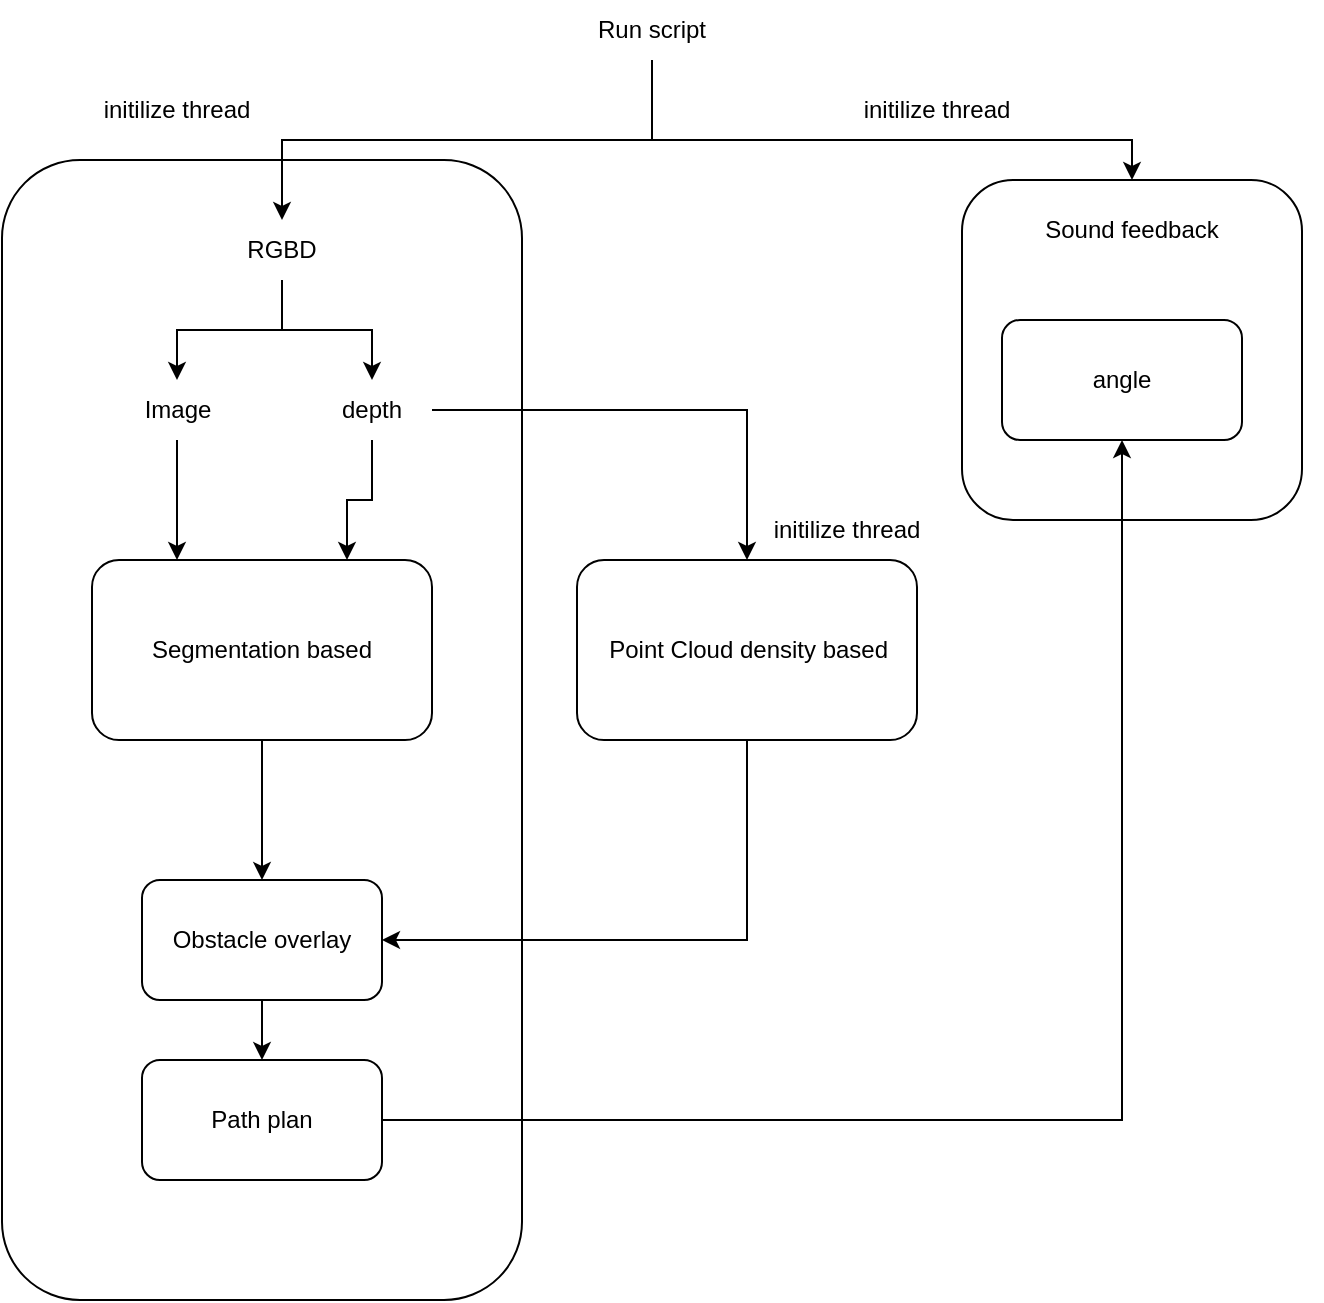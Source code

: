 <mxfile version="21.2.7" type="device">
  <diagram name="Page-1" id="8du9rX5M6xZWdqSMu-hF">
    <mxGraphModel dx="1562" dy="861" grid="1" gridSize="10" guides="1" tooltips="1" connect="1" arrows="1" fold="1" page="1" pageScale="1" pageWidth="850" pageHeight="1100" math="0" shadow="0">
      <root>
        <mxCell id="0" />
        <mxCell id="1" parent="0" />
        <mxCell id="E-QelR_9v1HaNUe5RPP1-6" value="" style="rounded=1;whiteSpace=wrap;html=1;" vertex="1" parent="1">
          <mxGeometry x="100" y="170" width="260" height="570" as="geometry" />
        </mxCell>
        <mxCell id="hk0Q2WR0_UCBGs09BkzN-53" style="edgeStyle=orthogonalEdgeStyle;rounded=0;orthogonalLoop=1;jettySize=auto;html=1;exitX=0.5;exitY=1;exitDx=0;exitDy=0;entryX=0.5;entryY=0;entryDx=0;entryDy=0;" parent="1" source="hk0Q2WR0_UCBGs09BkzN-32" target="hk0Q2WR0_UCBGs09BkzN-51" edge="1">
          <mxGeometry relative="1" as="geometry" />
        </mxCell>
        <mxCell id="hk0Q2WR0_UCBGs09BkzN-32" value="" style="rounded=1;whiteSpace=wrap;html=1;" parent="1" vertex="1">
          <mxGeometry x="145" y="370" width="170" height="90" as="geometry" />
        </mxCell>
        <mxCell id="hk0Q2WR0_UCBGs09BkzN-2" value="" style="rounded=1;whiteSpace=wrap;html=1;" parent="1" vertex="1">
          <mxGeometry x="580" y="180" width="170" height="170" as="geometry" />
        </mxCell>
        <mxCell id="hk0Q2WR0_UCBGs09BkzN-4" value="Sound feedback" style="text;html=1;strokeColor=none;fillColor=none;align=center;verticalAlign=middle;whiteSpace=wrap;rounded=0;" parent="1" vertex="1">
          <mxGeometry x="570" y="190" width="190" height="30" as="geometry" />
        </mxCell>
        <mxCell id="hk0Q2WR0_UCBGs09BkzN-6" value="angle" style="rounded=1;whiteSpace=wrap;html=1;" parent="1" vertex="1">
          <mxGeometry x="600" y="250" width="120" height="60" as="geometry" />
        </mxCell>
        <mxCell id="hk0Q2WR0_UCBGs09BkzN-9" style="edgeStyle=orthogonalEdgeStyle;rounded=0;orthogonalLoop=1;jettySize=auto;html=1;exitX=0.5;exitY=1;exitDx=0;exitDy=0;entryX=0.5;entryY=0;entryDx=0;entryDy=0;" parent="1" source="hk0Q2WR0_UCBGs09BkzN-8" target="hk0Q2WR0_UCBGs09BkzN-2" edge="1">
          <mxGeometry relative="1" as="geometry">
            <Array as="points">
              <mxPoint x="425" y="160" />
              <mxPoint x="665" y="160" />
            </Array>
          </mxGeometry>
        </mxCell>
        <mxCell id="E-QelR_9v1HaNUe5RPP1-5" style="edgeStyle=orthogonalEdgeStyle;rounded=0;orthogonalLoop=1;jettySize=auto;html=1;exitX=0.5;exitY=1;exitDx=0;exitDy=0;" edge="1" parent="1" source="hk0Q2WR0_UCBGs09BkzN-8" target="hk0Q2WR0_UCBGs09BkzN-16">
          <mxGeometry relative="1" as="geometry" />
        </mxCell>
        <mxCell id="hk0Q2WR0_UCBGs09BkzN-8" value="Run script" style="text;html=1;strokeColor=none;fillColor=none;align=center;verticalAlign=middle;whiteSpace=wrap;rounded=0;" parent="1" vertex="1">
          <mxGeometry x="395" y="90" width="60" height="30" as="geometry" />
        </mxCell>
        <mxCell id="hk0Q2WR0_UCBGs09BkzN-10" value="initilize thread" style="text;html=1;strokeColor=none;fillColor=none;align=center;verticalAlign=middle;whiteSpace=wrap;rounded=0;" parent="1" vertex="1">
          <mxGeometry x="510" y="130" width="115" height="30" as="geometry" />
        </mxCell>
        <mxCell id="hk0Q2WR0_UCBGs09BkzN-22" style="edgeStyle=orthogonalEdgeStyle;rounded=0;orthogonalLoop=1;jettySize=auto;html=1;exitX=0.5;exitY=1;exitDx=0;exitDy=0;entryX=0.5;entryY=0;entryDx=0;entryDy=0;" parent="1" source="hk0Q2WR0_UCBGs09BkzN-16" target="hk0Q2WR0_UCBGs09BkzN-18" edge="1">
          <mxGeometry relative="1" as="geometry" />
        </mxCell>
        <mxCell id="hk0Q2WR0_UCBGs09BkzN-23" style="edgeStyle=orthogonalEdgeStyle;rounded=0;orthogonalLoop=1;jettySize=auto;html=1;exitX=0.5;exitY=1;exitDx=0;exitDy=0;entryX=0.5;entryY=0;entryDx=0;entryDy=0;" parent="1" source="hk0Q2WR0_UCBGs09BkzN-16" target="hk0Q2WR0_UCBGs09BkzN-17" edge="1">
          <mxGeometry relative="1" as="geometry" />
        </mxCell>
        <mxCell id="hk0Q2WR0_UCBGs09BkzN-16" value="RGBD" style="text;html=1;strokeColor=none;fillColor=none;align=center;verticalAlign=middle;whiteSpace=wrap;rounded=0;" parent="1" vertex="1">
          <mxGeometry x="210" y="200" width="60" height="30" as="geometry" />
        </mxCell>
        <mxCell id="hk0Q2WR0_UCBGs09BkzN-43" style="edgeStyle=orthogonalEdgeStyle;rounded=0;orthogonalLoop=1;jettySize=auto;html=1;exitX=0.5;exitY=1;exitDx=0;exitDy=0;entryX=0.25;entryY=0;entryDx=0;entryDy=0;" parent="1" source="hk0Q2WR0_UCBGs09BkzN-17" target="hk0Q2WR0_UCBGs09BkzN-32" edge="1">
          <mxGeometry relative="1" as="geometry" />
        </mxCell>
        <mxCell id="hk0Q2WR0_UCBGs09BkzN-17" value="Image" style="text;html=1;strokeColor=none;fillColor=none;align=center;verticalAlign=middle;whiteSpace=wrap;rounded=0;" parent="1" vertex="1">
          <mxGeometry x="157.5" y="280" width="60" height="30" as="geometry" />
        </mxCell>
        <mxCell id="hk0Q2WR0_UCBGs09BkzN-40" style="edgeStyle=orthogonalEdgeStyle;rounded=0;orthogonalLoop=1;jettySize=auto;html=1;exitX=1;exitY=0.5;exitDx=0;exitDy=0;entryX=0.5;entryY=0;entryDx=0;entryDy=0;" parent="1" source="hk0Q2WR0_UCBGs09BkzN-18" target="hk0Q2WR0_UCBGs09BkzN-24" edge="1">
          <mxGeometry relative="1" as="geometry" />
        </mxCell>
        <mxCell id="E-QelR_9v1HaNUe5RPP1-19" value="" style="edgeStyle=orthogonalEdgeStyle;rounded=0;orthogonalLoop=1;jettySize=auto;html=1;entryX=0.75;entryY=0;entryDx=0;entryDy=0;" edge="1" parent="1" source="hk0Q2WR0_UCBGs09BkzN-18" target="hk0Q2WR0_UCBGs09BkzN-32">
          <mxGeometry relative="1" as="geometry" />
        </mxCell>
        <mxCell id="hk0Q2WR0_UCBGs09BkzN-18" value="depth" style="text;html=1;strokeColor=none;fillColor=none;align=center;verticalAlign=middle;whiteSpace=wrap;rounded=0;" parent="1" vertex="1">
          <mxGeometry x="255" y="280" width="60" height="30" as="geometry" />
        </mxCell>
        <mxCell id="E-QelR_9v1HaNUe5RPP1-16" style="edgeStyle=orthogonalEdgeStyle;rounded=0;orthogonalLoop=1;jettySize=auto;html=1;entryX=1;entryY=0.5;entryDx=0;entryDy=0;exitX=0.5;exitY=1;exitDx=0;exitDy=0;" edge="1" parent="1" source="hk0Q2WR0_UCBGs09BkzN-24" target="hk0Q2WR0_UCBGs09BkzN-51">
          <mxGeometry relative="1" as="geometry">
            <mxPoint x="460" y="620" as="targetPoint" />
          </mxGeometry>
        </mxCell>
        <mxCell id="hk0Q2WR0_UCBGs09BkzN-24" value="" style="rounded=1;whiteSpace=wrap;html=1;" parent="1" vertex="1">
          <mxGeometry x="387.5" y="370" width="170" height="90" as="geometry" />
        </mxCell>
        <mxCell id="hk0Q2WR0_UCBGs09BkzN-26" value="Point Cloud density based&amp;nbsp;" style="text;html=1;strokeColor=none;fillColor=none;align=center;verticalAlign=middle;whiteSpace=wrap;rounded=0;" parent="1" vertex="1">
          <mxGeometry x="380" y="400" width="190" height="30" as="geometry" />
        </mxCell>
        <mxCell id="hk0Q2WR0_UCBGs09BkzN-29" value="initilize thread" style="text;html=1;strokeColor=none;fillColor=none;align=center;verticalAlign=middle;whiteSpace=wrap;rounded=0;" parent="1" vertex="1">
          <mxGeometry x="465" y="340" width="115" height="30" as="geometry" />
        </mxCell>
        <mxCell id="hk0Q2WR0_UCBGs09BkzN-36" value="initilize thread" style="text;html=1;strokeColor=none;fillColor=none;align=center;verticalAlign=middle;whiteSpace=wrap;rounded=0;" parent="1" vertex="1">
          <mxGeometry x="130" y="130" width="115" height="30" as="geometry" />
        </mxCell>
        <mxCell id="hk0Q2WR0_UCBGs09BkzN-41" value="Segmentation based" style="text;html=1;strokeColor=none;fillColor=none;align=center;verticalAlign=middle;whiteSpace=wrap;rounded=0;" parent="1" vertex="1">
          <mxGeometry x="135" y="400" width="190" height="30" as="geometry" />
        </mxCell>
        <mxCell id="hk0Q2WR0_UCBGs09BkzN-44" style="edgeStyle=orthogonalEdgeStyle;rounded=0;orthogonalLoop=1;jettySize=auto;html=1;exitX=0.5;exitY=1;exitDx=0;exitDy=0;" parent="1" source="hk0Q2WR0_UCBGs09BkzN-24" target="hk0Q2WR0_UCBGs09BkzN-24" edge="1">
          <mxGeometry relative="1" as="geometry" />
        </mxCell>
        <mxCell id="hk0Q2WR0_UCBGs09BkzN-46" style="edgeStyle=orthogonalEdgeStyle;rounded=0;orthogonalLoop=1;jettySize=auto;html=1;exitX=0.5;exitY=1;exitDx=0;exitDy=0;" parent="1" source="hk0Q2WR0_UCBGs09BkzN-32" target="hk0Q2WR0_UCBGs09BkzN-32" edge="1">
          <mxGeometry relative="1" as="geometry" />
        </mxCell>
        <mxCell id="E-QelR_9v1HaNUe5RPP1-3" style="edgeStyle=orthogonalEdgeStyle;rounded=0;orthogonalLoop=1;jettySize=auto;html=1;exitX=0.5;exitY=1;exitDx=0;exitDy=0;" edge="1" parent="1" source="hk0Q2WR0_UCBGs09BkzN-51" target="E-QelR_9v1HaNUe5RPP1-2">
          <mxGeometry relative="1" as="geometry" />
        </mxCell>
        <mxCell id="hk0Q2WR0_UCBGs09BkzN-51" value="Obstacle overlay" style="rounded=1;whiteSpace=wrap;html=1;" parent="1" vertex="1">
          <mxGeometry x="170" y="530" width="120" height="60" as="geometry" />
        </mxCell>
        <mxCell id="hk0Q2WR0_UCBGs09BkzN-52" style="edgeStyle=orthogonalEdgeStyle;rounded=0;orthogonalLoop=1;jettySize=auto;html=1;exitX=0.5;exitY=1;exitDx=0;exitDy=0;" parent="1" source="hk0Q2WR0_UCBGs09BkzN-32" target="hk0Q2WR0_UCBGs09BkzN-32" edge="1">
          <mxGeometry relative="1" as="geometry" />
        </mxCell>
        <mxCell id="E-QelR_9v1HaNUe5RPP1-4" style="edgeStyle=orthogonalEdgeStyle;rounded=0;orthogonalLoop=1;jettySize=auto;html=1;exitX=1;exitY=0.5;exitDx=0;exitDy=0;entryX=0.5;entryY=1;entryDx=0;entryDy=0;" edge="1" parent="1" source="E-QelR_9v1HaNUe5RPP1-2" target="hk0Q2WR0_UCBGs09BkzN-6">
          <mxGeometry relative="1" as="geometry" />
        </mxCell>
        <mxCell id="E-QelR_9v1HaNUe5RPP1-2" value="Path plan" style="rounded=1;whiteSpace=wrap;html=1;" vertex="1" parent="1">
          <mxGeometry x="170" y="620" width="120" height="60" as="geometry" />
        </mxCell>
      </root>
    </mxGraphModel>
  </diagram>
</mxfile>
